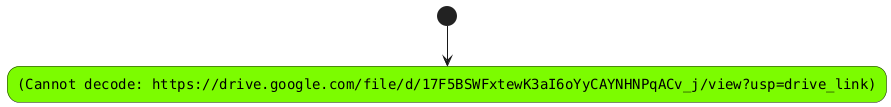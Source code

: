 @startuml sfs

  (*) --> "<img:https://drive.google.com/file/d/17F5BSWFxtewK3aI6oYyCAYNHNPqACv_j/view?usp=drive_link>" as a #LawnGreen

@enduml